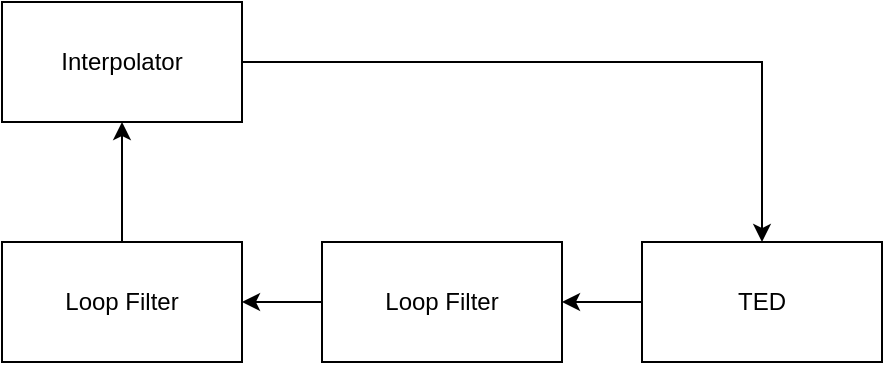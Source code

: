 <mxfile version="26.1.3">
  <diagram name="Page-1" id="GLC1JxmstsYDJkAPja0V">
    <mxGraphModel dx="834" dy="501" grid="1" gridSize="10" guides="1" tooltips="1" connect="1" arrows="1" fold="1" page="1" pageScale="1" pageWidth="850" pageHeight="1100" math="0" shadow="0">
      <root>
        <mxCell id="0" />
        <mxCell id="1" parent="0" />
        <mxCell id="bnr4lBaBkeZCq6oDnODC-1" value="Interpolator" style="rounded=0;whiteSpace=wrap;html=1;" vertex="1" parent="1">
          <mxGeometry x="200" y="120" width="120" height="60" as="geometry" />
        </mxCell>
        <mxCell id="bnr4lBaBkeZCq6oDnODC-6" value="" style="edgeStyle=orthogonalEdgeStyle;rounded=0;orthogonalLoop=1;jettySize=auto;html=1;" edge="1" parent="1" source="bnr4lBaBkeZCq6oDnODC-2" target="bnr4lBaBkeZCq6oDnODC-5">
          <mxGeometry relative="1" as="geometry" />
        </mxCell>
        <mxCell id="bnr4lBaBkeZCq6oDnODC-2" value="TED" style="rounded=0;whiteSpace=wrap;html=1;" vertex="1" parent="1">
          <mxGeometry x="520" y="240" width="120" height="60" as="geometry" />
        </mxCell>
        <mxCell id="bnr4lBaBkeZCq6oDnODC-4" value="" style="endArrow=classic;html=1;rounded=0;entryX=0.5;entryY=0;entryDx=0;entryDy=0;exitX=1;exitY=0.5;exitDx=0;exitDy=0;" edge="1" parent="1" source="bnr4lBaBkeZCq6oDnODC-1" target="bnr4lBaBkeZCq6oDnODC-2">
          <mxGeometry width="50" height="50" relative="1" as="geometry">
            <mxPoint x="380" y="330" as="sourcePoint" />
            <mxPoint x="430" y="280" as="targetPoint" />
            <Array as="points">
              <mxPoint x="580" y="150" />
            </Array>
          </mxGeometry>
        </mxCell>
        <mxCell id="bnr4lBaBkeZCq6oDnODC-8" value="" style="edgeStyle=orthogonalEdgeStyle;rounded=0;orthogonalLoop=1;jettySize=auto;html=1;" edge="1" parent="1" source="bnr4lBaBkeZCq6oDnODC-5" target="bnr4lBaBkeZCq6oDnODC-7">
          <mxGeometry relative="1" as="geometry" />
        </mxCell>
        <mxCell id="bnr4lBaBkeZCq6oDnODC-5" value="Loop Filter" style="rounded=0;whiteSpace=wrap;html=1;" vertex="1" parent="1">
          <mxGeometry x="360" y="240" width="120" height="60" as="geometry" />
        </mxCell>
        <mxCell id="bnr4lBaBkeZCq6oDnODC-9" value="" style="edgeStyle=orthogonalEdgeStyle;rounded=0;orthogonalLoop=1;jettySize=auto;html=1;" edge="1" parent="1" source="bnr4lBaBkeZCq6oDnODC-7" target="bnr4lBaBkeZCq6oDnODC-1">
          <mxGeometry relative="1" as="geometry" />
        </mxCell>
        <mxCell id="bnr4lBaBkeZCq6oDnODC-7" value="Loop Filter" style="rounded=0;whiteSpace=wrap;html=1;" vertex="1" parent="1">
          <mxGeometry x="200" y="240" width="120" height="60" as="geometry" />
        </mxCell>
      </root>
    </mxGraphModel>
  </diagram>
</mxfile>

